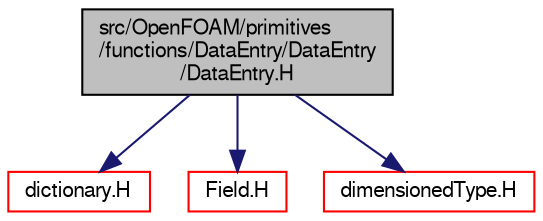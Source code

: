 digraph "src/OpenFOAM/primitives/functions/DataEntry/DataEntry/DataEntry.H"
{
  bgcolor="transparent";
  edge [fontname="FreeSans",fontsize="10",labelfontname="FreeSans",labelfontsize="10"];
  node [fontname="FreeSans",fontsize="10",shape=record];
  Node0 [label="src/OpenFOAM/primitives\l/functions/DataEntry/DataEntry\l/DataEntry.H",height=0.2,width=0.4,color="black", fillcolor="grey75", style="filled", fontcolor="black"];
  Node0 -> Node1 [color="midnightblue",fontsize="10",style="solid",fontname="FreeSans"];
  Node1 [label="dictionary.H",height=0.2,width=0.4,color="red",URL="$a08804.html"];
  Node0 -> Node72 [color="midnightblue",fontsize="10",style="solid",fontname="FreeSans"];
  Node72 [label="Field.H",height=0.2,width=0.4,color="red",URL="$a09575.html"];
  Node0 -> Node96 [color="midnightblue",fontsize="10",style="solid",fontname="FreeSans"];
  Node96 [label="dimensionedType.H",height=0.2,width=0.4,color="red",URL="$a09374.html"];
}
